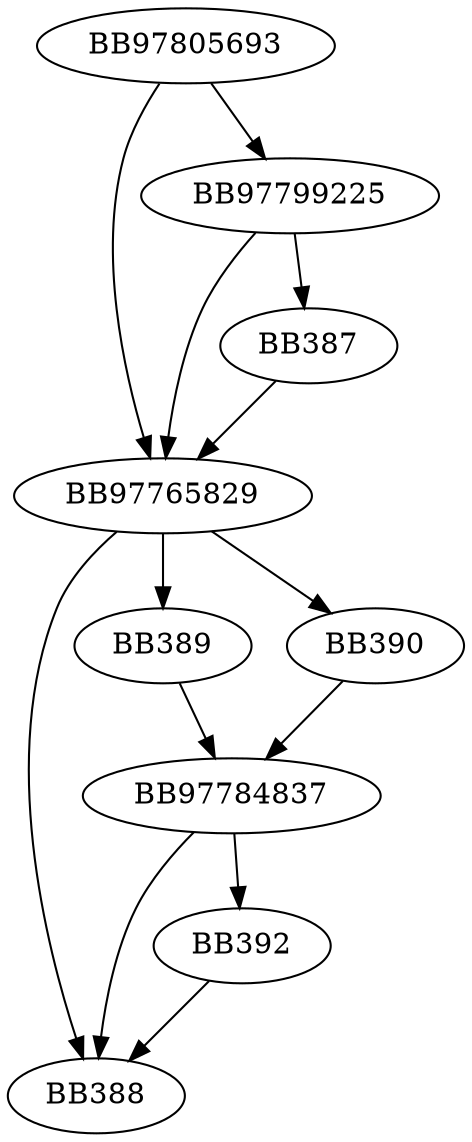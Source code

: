 digraph G{
	BB97805693->BB97765829;
	BB97805693->BB97799225;
	BB97799225->BB387;
	BB97799225->BB97765829;
	BB387->BB97765829;
	BB97765829->BB388;
	BB97765829->BB389;
	BB97765829->BB390;
	BB389->BB97784837;
	BB390->BB97784837;
	BB97784837->BB392;
	BB97784837->BB388;
	BB392->BB388;
}
